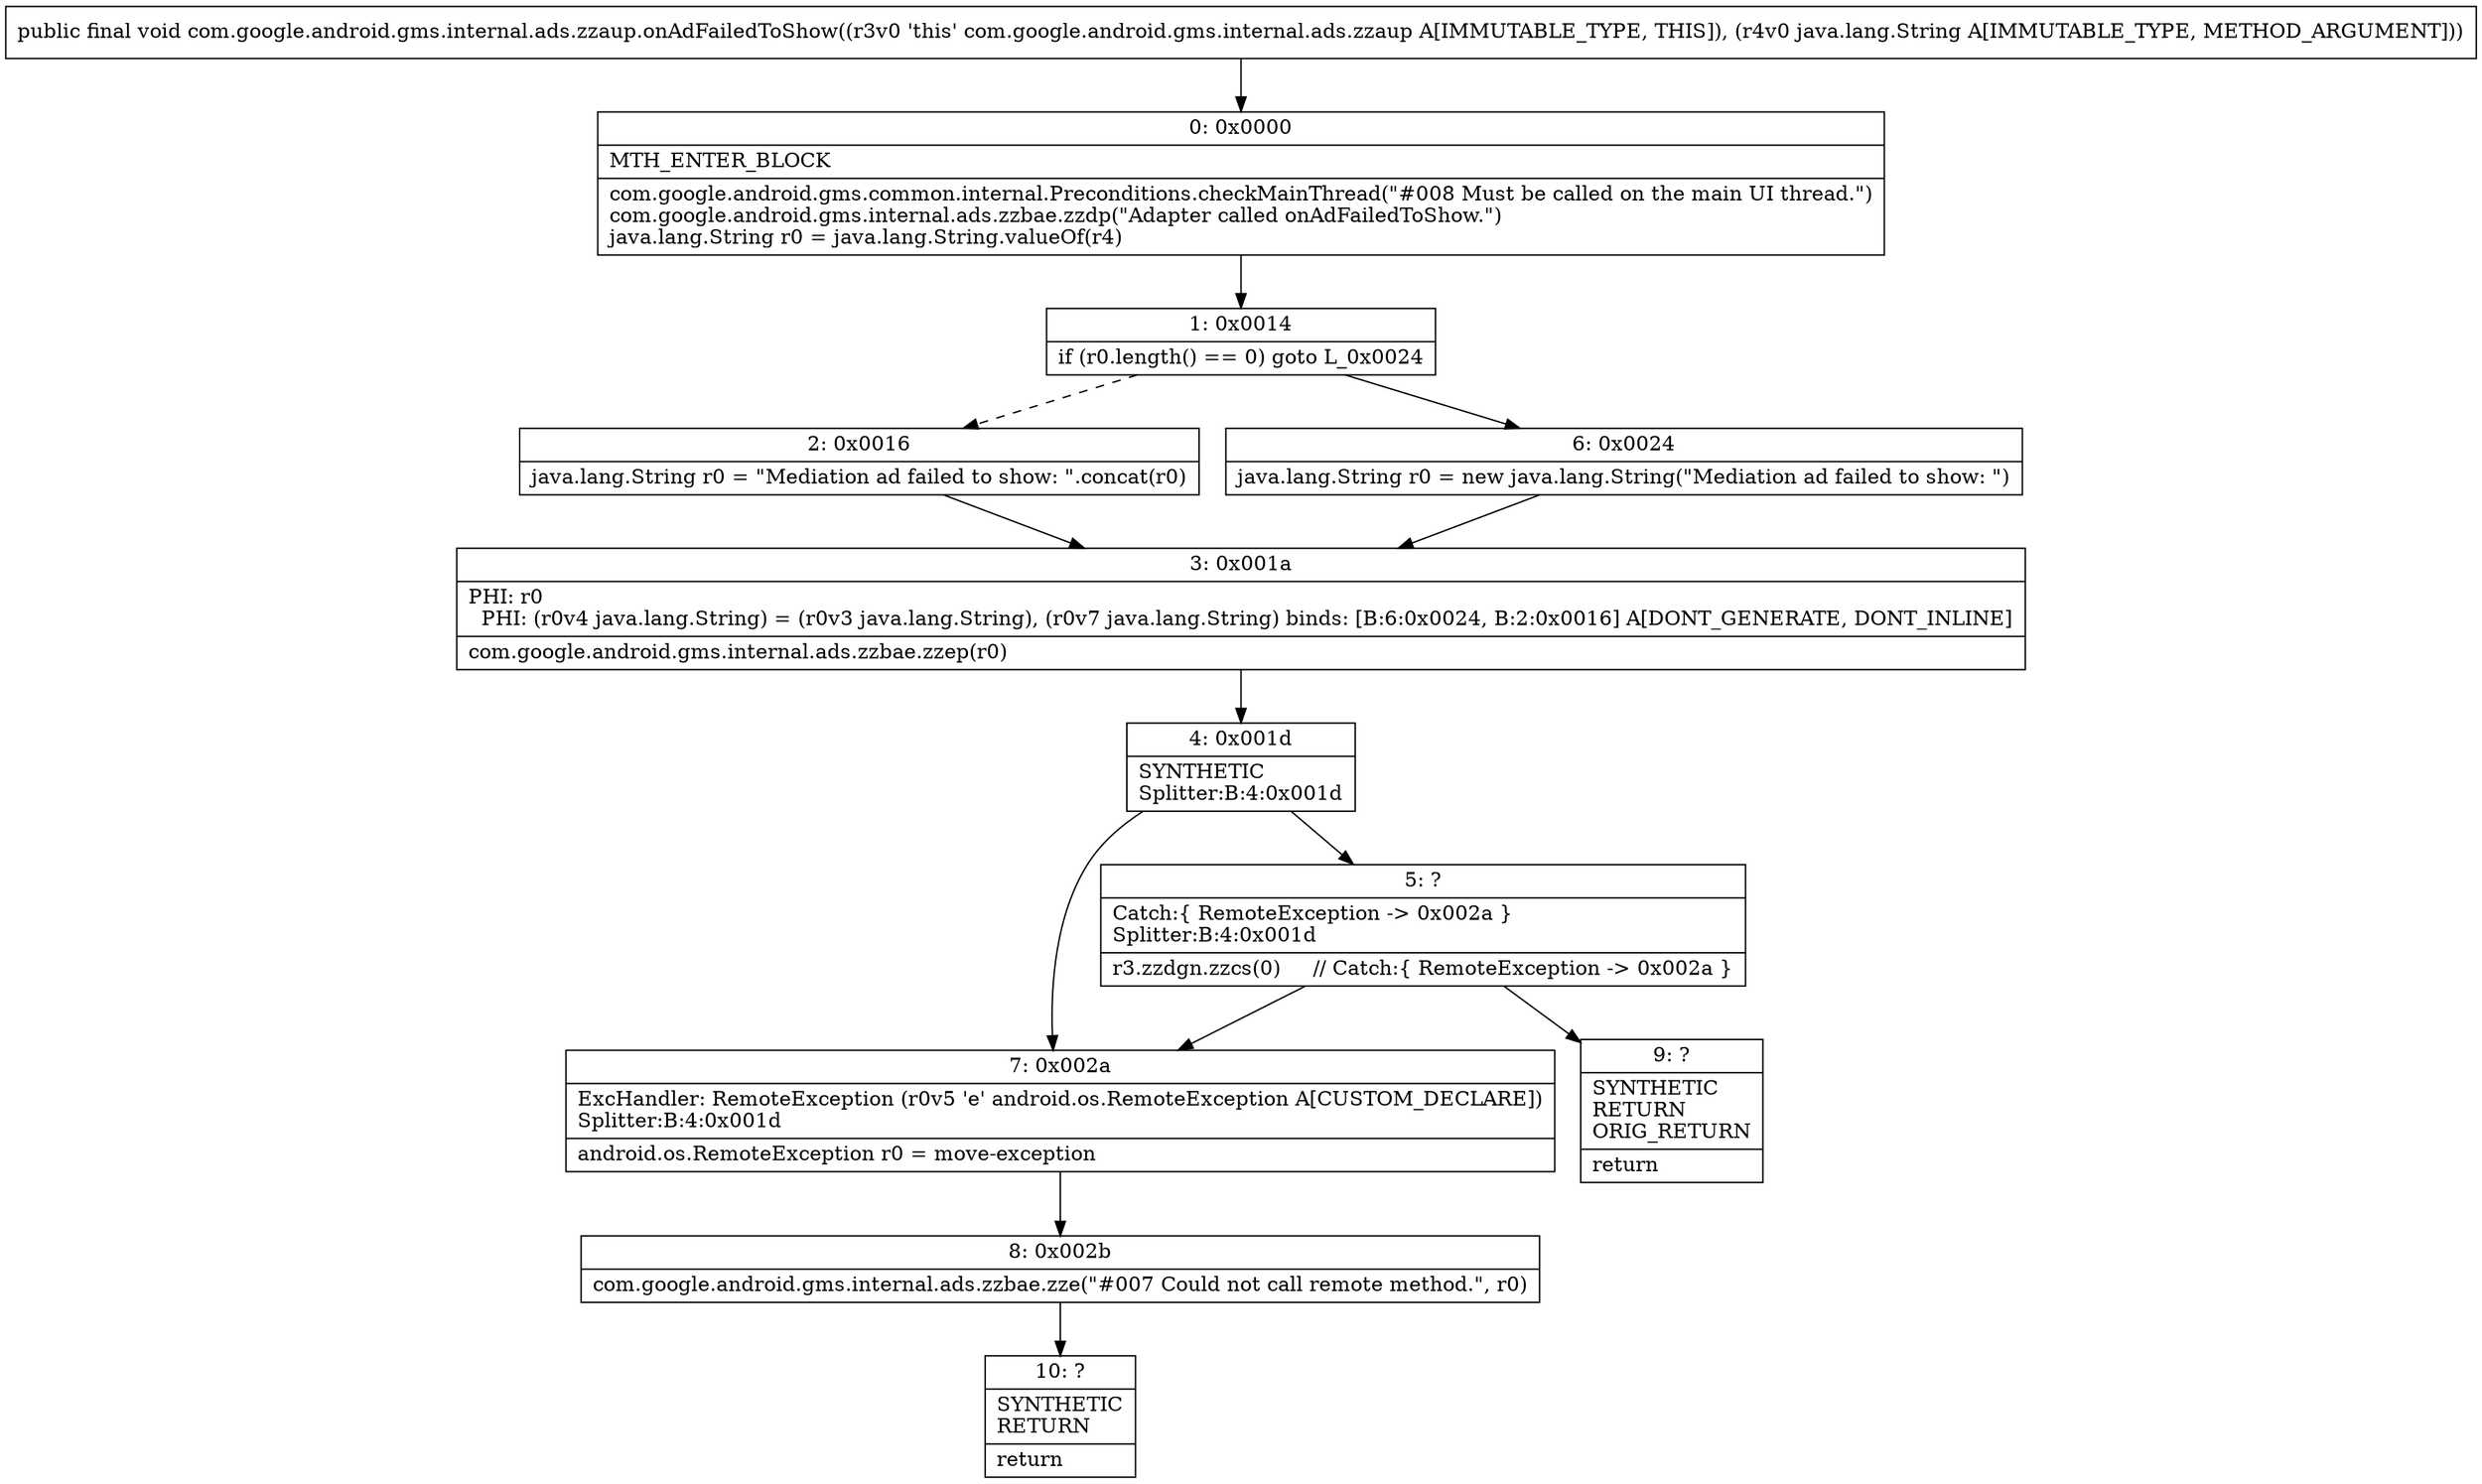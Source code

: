 digraph "CFG forcom.google.android.gms.internal.ads.zzaup.onAdFailedToShow(Ljava\/lang\/String;)V" {
Node_0 [shape=record,label="{0\:\ 0x0000|MTH_ENTER_BLOCK\l|com.google.android.gms.common.internal.Preconditions.checkMainThread(\"#008 Must be called on the main UI thread.\")\lcom.google.android.gms.internal.ads.zzbae.zzdp(\"Adapter called onAdFailedToShow.\")\ljava.lang.String r0 = java.lang.String.valueOf(r4)\l}"];
Node_1 [shape=record,label="{1\:\ 0x0014|if (r0.length() == 0) goto L_0x0024\l}"];
Node_2 [shape=record,label="{2\:\ 0x0016|java.lang.String r0 = \"Mediation ad failed to show: \".concat(r0)\l}"];
Node_3 [shape=record,label="{3\:\ 0x001a|PHI: r0 \l  PHI: (r0v4 java.lang.String) = (r0v3 java.lang.String), (r0v7 java.lang.String) binds: [B:6:0x0024, B:2:0x0016] A[DONT_GENERATE, DONT_INLINE]\l|com.google.android.gms.internal.ads.zzbae.zzep(r0)\l}"];
Node_4 [shape=record,label="{4\:\ 0x001d|SYNTHETIC\lSplitter:B:4:0x001d\l}"];
Node_5 [shape=record,label="{5\:\ ?|Catch:\{ RemoteException \-\> 0x002a \}\lSplitter:B:4:0x001d\l|r3.zzdgn.zzcs(0)     \/\/ Catch:\{ RemoteException \-\> 0x002a \}\l}"];
Node_6 [shape=record,label="{6\:\ 0x0024|java.lang.String r0 = new java.lang.String(\"Mediation ad failed to show: \")\l}"];
Node_7 [shape=record,label="{7\:\ 0x002a|ExcHandler: RemoteException (r0v5 'e' android.os.RemoteException A[CUSTOM_DECLARE])\lSplitter:B:4:0x001d\l|android.os.RemoteException r0 = move\-exception\l}"];
Node_8 [shape=record,label="{8\:\ 0x002b|com.google.android.gms.internal.ads.zzbae.zze(\"#007 Could not call remote method.\", r0)\l}"];
Node_9 [shape=record,label="{9\:\ ?|SYNTHETIC\lRETURN\lORIG_RETURN\l|return\l}"];
Node_10 [shape=record,label="{10\:\ ?|SYNTHETIC\lRETURN\l|return\l}"];
MethodNode[shape=record,label="{public final void com.google.android.gms.internal.ads.zzaup.onAdFailedToShow((r3v0 'this' com.google.android.gms.internal.ads.zzaup A[IMMUTABLE_TYPE, THIS]), (r4v0 java.lang.String A[IMMUTABLE_TYPE, METHOD_ARGUMENT])) }"];
MethodNode -> Node_0;
Node_0 -> Node_1;
Node_1 -> Node_2[style=dashed];
Node_1 -> Node_6;
Node_2 -> Node_3;
Node_3 -> Node_4;
Node_4 -> Node_5;
Node_4 -> Node_7;
Node_5 -> Node_7;
Node_5 -> Node_9;
Node_6 -> Node_3;
Node_7 -> Node_8;
Node_8 -> Node_10;
}

